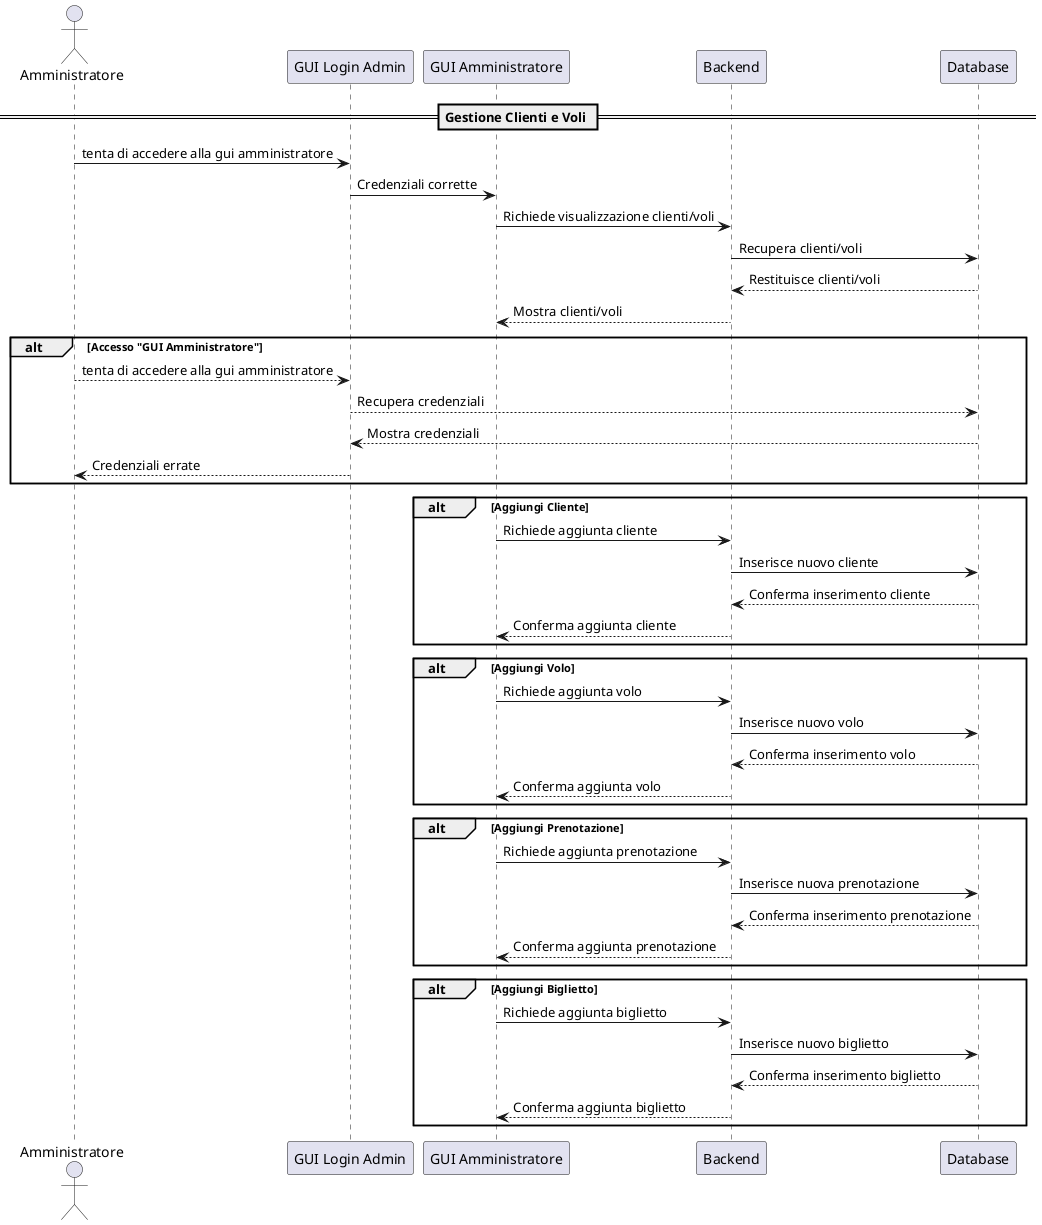 @startuml
actor Amministratore
participant "GUI Login Admin" as GUI_Log
participant "GUI Amministratore" as GUI_Amministratore
participant "Backend" as Backend
participant "Database" as Database

== Gestione Clienti e Voli ==
Amministratore -> GUI_Log : tenta di accedere alla gui amministratore
GUI_Log -> GUI_Amministratore : Credenziali corrette
GUI_Amministratore -> Backend : Richiede visualizzazione clienti/voli
Backend -> Database : Recupera clienti/voli
Database --> Backend : Restituisce clienti/voli
Backend --> GUI_Amministratore : Mostra clienti/voli

alt Accesso "GUI Amministratore"
Amministratore --> GUI_Log : tenta di accedere alla gui amministratore
GUI_Log --> Database : Recupera credenziali
Database --> GUI_Log : Mostra credenziali
GUI_Log --> Amministratore : Credenziali errate
end

alt Aggiungi Cliente
    GUI_Amministratore -> Backend : Richiede aggiunta cliente
    Backend -> Database : Inserisce nuovo cliente
    Database --> Backend : Conferma inserimento cliente
    Backend --> GUI_Amministratore : Conferma aggiunta cliente
end

alt Aggiungi Volo
    GUI_Amministratore -> Backend : Richiede aggiunta volo
    Backend -> Database : Inserisce nuovo volo
    Database --> Backend : Conferma inserimento volo
    Backend --> GUI_Amministratore : Conferma aggiunta volo
end

alt Aggiungi Prenotazione
    GUI_Amministratore -> Backend : Richiede aggiunta prenotazione
    Backend -> Database : Inserisce nuova prenotazione
    Database --> Backend : Conferma inserimento prenotazione
    Backend --> GUI_Amministratore : Conferma aggiunta prenotazione
end

alt Aggiungi Biglietto
    GUI_Amministratore -> Backend : Richiede aggiunta biglietto
    Backend -> Database : Inserisce nuovo biglietto
    Database --> Backend : Conferma inserimento biglietto
    Backend --> GUI_Amministratore : Conferma aggiunta biglietto
end

@enduml
